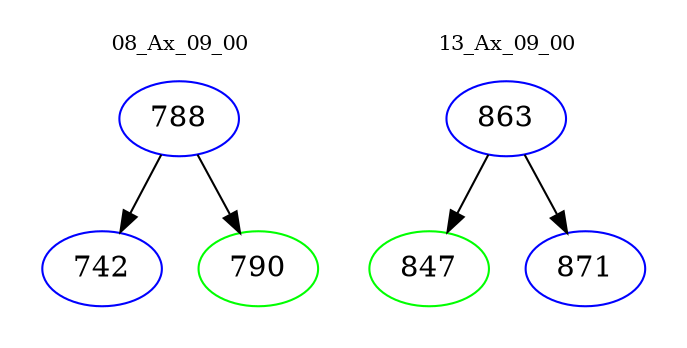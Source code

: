 digraph{
subgraph cluster_0 {
color = white
label = "08_Ax_09_00";
fontsize=10;
T0_788 [label="788", color="blue"]
T0_788 -> T0_742 [color="black"]
T0_742 [label="742", color="blue"]
T0_788 -> T0_790 [color="black"]
T0_790 [label="790", color="green"]
}
subgraph cluster_1 {
color = white
label = "13_Ax_09_00";
fontsize=10;
T1_863 [label="863", color="blue"]
T1_863 -> T1_847 [color="black"]
T1_847 [label="847", color="green"]
T1_863 -> T1_871 [color="black"]
T1_871 [label="871", color="blue"]
}
}
